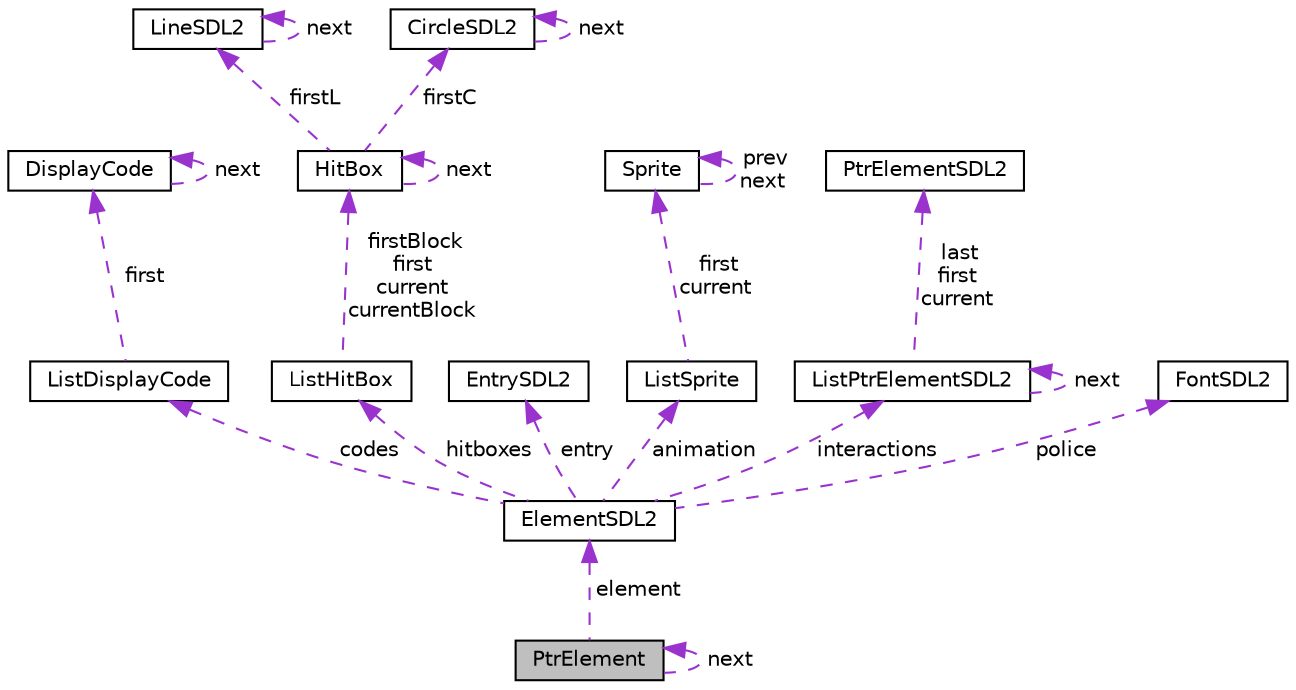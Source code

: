 digraph "PtrElement"
{
  edge [fontname="Helvetica",fontsize="10",labelfontname="Helvetica",labelfontsize="10"];
  node [fontname="Helvetica",fontsize="10",shape=record];
  Node1 [label="PtrElement",height=0.2,width=0.4,color="black", fillcolor="grey75", style="filled", fontcolor="black"];
  Node2 -> Node1 [dir="back",color="darkorchid3",fontsize="10",style="dashed",label=" element" ];
  Node2 [label="ElementSDL2",height=0.2,width=0.4,color="black", fillcolor="white", style="filled",URL="$structElementSDL2.html",tooltip="All the informations of an element. "];
  Node3 -> Node2 [dir="back",color="darkorchid3",fontsize="10",style="dashed",label=" codes" ];
  Node3 [label="ListDisplayCode",height=0.2,width=0.4,color="black", fillcolor="white", style="filled",URL="$structListDisplayCode.html",tooltip="List of display codes. "];
  Node4 -> Node3 [dir="back",color="darkorchid3",fontsize="10",style="dashed",label=" first" ];
  Node4 [label="DisplayCode",height=0.2,width=0.4,color="black", fillcolor="white", style="filled",URL="$structDisplayCode.html",tooltip="Display code containing the plan and a flag to indicate if it is displaied. "];
  Node4 -> Node4 [dir="back",color="darkorchid3",fontsize="10",style="dashed",label=" next" ];
  Node5 -> Node2 [dir="back",color="darkorchid3",fontsize="10",style="dashed",label=" hitboxes" ];
  Node5 [label="ListHitBox",height=0.2,width=0.4,color="black", fillcolor="white", style="filled",URL="$structListHitBox.html",tooltip="Collection of hit boxes. "];
  Node6 -> Node5 [dir="back",color="darkorchid3",fontsize="10",style="dashed",label=" firstBlock\nfirst\ncurrent\ncurrentBlock" ];
  Node6 [label="HitBox",height=0.2,width=0.4,color="black", fillcolor="white", style="filled",URL="$structHitBox.html",tooltip="Represente a hit boxe which is a collection of LineSDL2 (defining a convexe polygon) and CircleSDL2..."];
  Node7 -> Node6 [dir="back",color="darkorchid3",fontsize="10",style="dashed",label=" firstL" ];
  Node7 [label="LineSDL2",height=0.2,width=0.4,color="black", fillcolor="white", style="filled",URL="$structLineSDL2.html",tooltip="Represente a line which delimitate a hittable surface from a none hittable one. "];
  Node7 -> Node7 [dir="back",color="darkorchid3",fontsize="10",style="dashed",label=" next" ];
  Node6 -> Node6 [dir="back",color="darkorchid3",fontsize="10",style="dashed",label=" next" ];
  Node8 -> Node6 [dir="back",color="darkorchid3",fontsize="10",style="dashed",label=" firstC" ];
  Node8 [label="CircleSDL2",height=0.2,width=0.4,color="black", fillcolor="white", style="filled",URL="$structCircleSDL2.html",tooltip="Represente a hittable ellipse. "];
  Node8 -> Node8 [dir="back",color="darkorchid3",fontsize="10",style="dashed",label=" next" ];
  Node9 -> Node2 [dir="back",color="darkorchid3",fontsize="10",style="dashed",label=" entry" ];
  Node9 [label="EntrySDL2",height=0.2,width=0.4,color="black", fillcolor="white", style="filled",URL="$structEntrySDL2.html",tooltip="More informations about entry. "];
  Node10 -> Node2 [dir="back",color="darkorchid3",fontsize="10",style="dashed",label=" animation" ];
  Node10 [label="ListSprite",height=0.2,width=0.4,color="black", fillcolor="white", style="filled",URL="$structListSprite.html",tooltip="all steps of an animation "];
  Node11 -> Node10 [dir="back",color="darkorchid3",fontsize="10",style="dashed",label=" first\ncurrent" ];
  Node11 [label="Sprite",height=0.2,width=0.4,color="black", fillcolor="white", style="filled",URL="$structSprite.html",tooltip="informations about a step of an animation "];
  Node11 -> Node11 [dir="back",color="darkorchid3",fontsize="10",style="dashed",label=" prev\nnext" ];
  Node12 -> Node2 [dir="back",color="darkorchid3",fontsize="10",style="dashed",label=" interactions" ];
  Node12 [label="ListPtrElementSDL2",height=0.2,width=0.4,color="black", fillcolor="white", style="filled",URL="$structListPtrElementSDL2.html",tooltip="List of PtrElementSDL2. "];
  Node13 -> Node12 [dir="back",color="darkorchid3",fontsize="10",style="dashed",label=" last\nfirst\ncurrent" ];
  Node13 [label="PtrElementSDL2",height=0.2,width=0.4,color="black", fillcolor="white", style="filled",URL="$structPtrElementSDL2.html",tooltip="Structure used to store elements&#39; pointers in a list of element. "];
  Node12 -> Node12 [dir="back",color="darkorchid3",fontsize="10",style="dashed",label=" next" ];
  Node14 -> Node2 [dir="back",color="darkorchid3",fontsize="10",style="dashed",label=" police" ];
  Node14 [label="FontSDL2",height=0.2,width=0.4,color="black", fillcolor="white", style="filled",URL="$structFontSDL2.html",tooltip="Informations about SDL2 font. "];
  Node1 -> Node1 [dir="back",color="darkorchid3",fontsize="10",style="dashed",label=" next" ];
}
